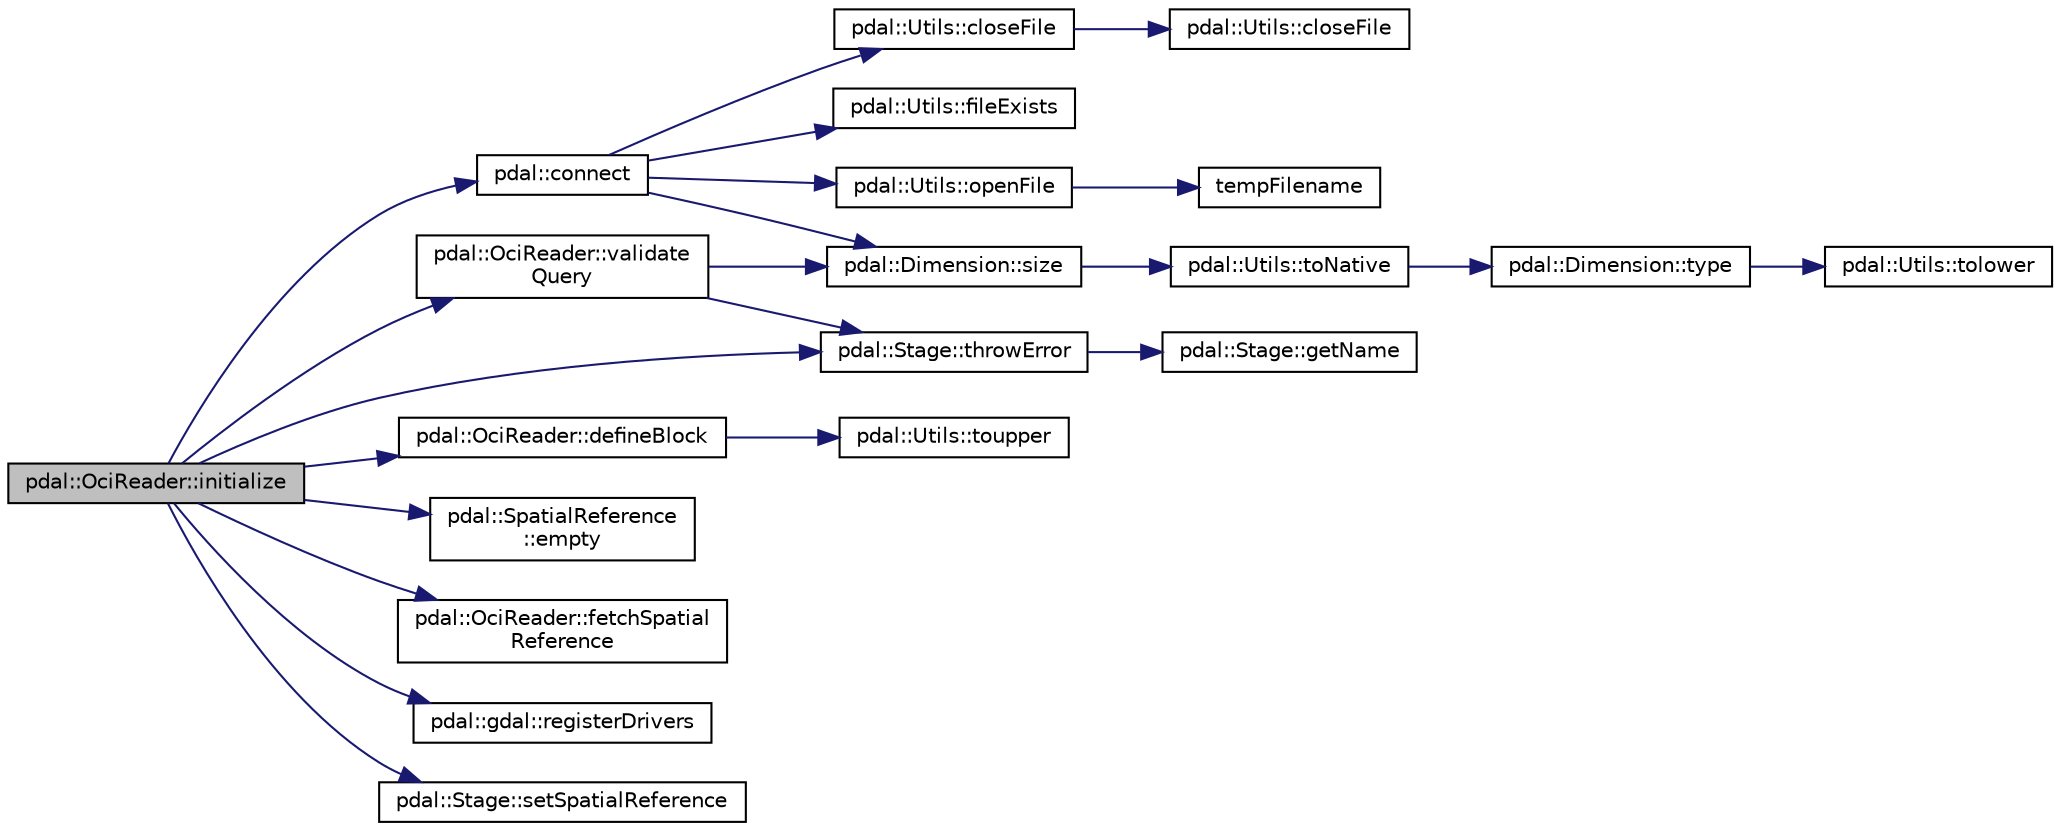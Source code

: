 digraph "pdal::OciReader::initialize"
{
  edge [fontname="Helvetica",fontsize="10",labelfontname="Helvetica",labelfontsize="10"];
  node [fontname="Helvetica",fontsize="10",shape=record];
  rankdir="LR";
  Node1 [label="pdal::OciReader::initialize",height=0.2,width=0.4,color="black", fillcolor="grey75", style="filled", fontcolor="black"];
  Node1 -> Node2 [color="midnightblue",fontsize="10",style="solid",fontname="Helvetica"];
  Node2 [label="pdal::connect",height=0.2,width=0.4,color="black", fillcolor="white", style="filled",URL="$namespacepdal.html#a923ba44d8815490512521c355b75c38b"];
  Node2 -> Node3 [color="midnightblue",fontsize="10",style="solid",fontname="Helvetica"];
  Node3 [label="pdal::Utils::closeFile",height=0.2,width=0.4,color="black", fillcolor="white", style="filled",URL="$namespacepdal_1_1Utils.html#aad48cdff8e3ff3d13c7a273583870185"];
  Node3 -> Node4 [color="midnightblue",fontsize="10",style="solid",fontname="Helvetica"];
  Node4 [label="pdal::Utils::closeFile",height=0.2,width=0.4,color="black", fillcolor="white", style="filled",URL="$namespacepdal_1_1Utils.html#a6ce7036b0912ba81b1f1a876b2772a34"];
  Node2 -> Node5 [color="midnightblue",fontsize="10",style="solid",fontname="Helvetica"];
  Node5 [label="pdal::Utils::fileExists",height=0.2,width=0.4,color="black", fillcolor="white", style="filled",URL="$namespacepdal_1_1Utils.html#aa7cd618aca677bff881c1c14fbeebe72"];
  Node2 -> Node6 [color="midnightblue",fontsize="10",style="solid",fontname="Helvetica"];
  Node6 [label="pdal::Utils::openFile",height=0.2,width=0.4,color="black", fillcolor="white", style="filled",URL="$namespacepdal_1_1Utils.html#ac3322e84f8c5a998a344a5a606c74793"];
  Node6 -> Node7 [color="midnightblue",fontsize="10",style="solid",fontname="Helvetica"];
  Node7 [label="tempFilename",height=0.2,width=0.4,color="black", fillcolor="white", style="filled",URL="$SQLiteTest_8cpp.html#afdd1742979cee35fe1879794bd7ff3a4"];
  Node2 -> Node8 [color="midnightblue",fontsize="10",style="solid",fontname="Helvetica"];
  Node8 [label="pdal::Dimension::size",height=0.2,width=0.4,color="black", fillcolor="white", style="filled",URL="$namespacepdal_1_1Dimension.html#acf81dae9d5946f3a941f9df154b2329b"];
  Node8 -> Node9 [color="midnightblue",fontsize="10",style="solid",fontname="Helvetica"];
  Node9 [label="pdal::Utils::toNative",height=0.2,width=0.4,color="black", fillcolor="white", style="filled",URL="$namespacepdal_1_1Utils.html#a59253304d0f929e3a3ea00f09636002f"];
  Node9 -> Node10 [color="midnightblue",fontsize="10",style="solid",fontname="Helvetica"];
  Node10 [label="pdal::Dimension::type",height=0.2,width=0.4,color="black", fillcolor="white", style="filled",URL="$namespacepdal_1_1Dimension.html#a880d689fed54aa3ded6f88c9e058c5d2"];
  Node10 -> Node11 [color="midnightblue",fontsize="10",style="solid",fontname="Helvetica"];
  Node11 [label="pdal::Utils::tolower",height=0.2,width=0.4,color="black", fillcolor="white", style="filled",URL="$namespacepdal_1_1Utils.html#a5268937cf695835e55392f752dc02cb2"];
  Node1 -> Node12 [color="midnightblue",fontsize="10",style="solid",fontname="Helvetica"];
  Node12 [label="pdal::OciReader::defineBlock",height=0.2,width=0.4,color="black", fillcolor="white", style="filled",URL="$classpdal_1_1OciReader.html#a0269748a7f3a9dbb9fa5bbf4db2e3f6a"];
  Node12 -> Node13 [color="midnightblue",fontsize="10",style="solid",fontname="Helvetica"];
  Node13 [label="pdal::Utils::toupper",height=0.2,width=0.4,color="black", fillcolor="white", style="filled",URL="$namespacepdal_1_1Utils.html#a28e3e2faff94b20f9908e77bc54ed983"];
  Node1 -> Node14 [color="midnightblue",fontsize="10",style="solid",fontname="Helvetica"];
  Node14 [label="pdal::SpatialReference\l::empty",height=0.2,width=0.4,color="black", fillcolor="white", style="filled",URL="$classpdal_1_1SpatialReference.html#a48fa2f7e79ea172b62ad2e874ff01610"];
  Node1 -> Node15 [color="midnightblue",fontsize="10",style="solid",fontname="Helvetica"];
  Node15 [label="pdal::OciReader::fetchSpatial\lReference",height=0.2,width=0.4,color="black", fillcolor="white", style="filled",URL="$classpdal_1_1OciReader.html#a93d10d62fea9b67ada832a3f94735ea3"];
  Node1 -> Node16 [color="midnightblue",fontsize="10",style="solid",fontname="Helvetica"];
  Node16 [label="pdal::gdal::registerDrivers",height=0.2,width=0.4,color="black", fillcolor="white", style="filled",URL="$namespacepdal_1_1gdal.html#a35a1ae3b5fe64517230477135fae8569"];
  Node1 -> Node17 [color="midnightblue",fontsize="10",style="solid",fontname="Helvetica"];
  Node17 [label="pdal::Stage::setSpatialReference",height=0.2,width=0.4,color="black", fillcolor="white", style="filled",URL="$classpdal_1_1Stage.html#af31ff3a4038bceeb17847b567d984ed7"];
  Node1 -> Node18 [color="midnightblue",fontsize="10",style="solid",fontname="Helvetica"];
  Node18 [label="pdal::Stage::throwError",height=0.2,width=0.4,color="black", fillcolor="white", style="filled",URL="$classpdal_1_1Stage.html#abdbd1176da12dfd882d931a43290797f"];
  Node18 -> Node19 [color="midnightblue",fontsize="10",style="solid",fontname="Helvetica"];
  Node19 [label="pdal::Stage::getName",height=0.2,width=0.4,color="black", fillcolor="white", style="filled",URL="$classpdal_1_1Stage.html#a6c81d6fbbac17ebe4cd63806916cc750"];
  Node1 -> Node20 [color="midnightblue",fontsize="10",style="solid",fontname="Helvetica"];
  Node20 [label="pdal::OciReader::validate\lQuery",height=0.2,width=0.4,color="black", fillcolor="white", style="filled",URL="$classpdal_1_1OciReader.html#a02199f75cf72f305ec6b50a3433b8c6e"];
  Node20 -> Node8 [color="midnightblue",fontsize="10",style="solid",fontname="Helvetica"];
  Node20 -> Node18 [color="midnightblue",fontsize="10",style="solid",fontname="Helvetica"];
}
